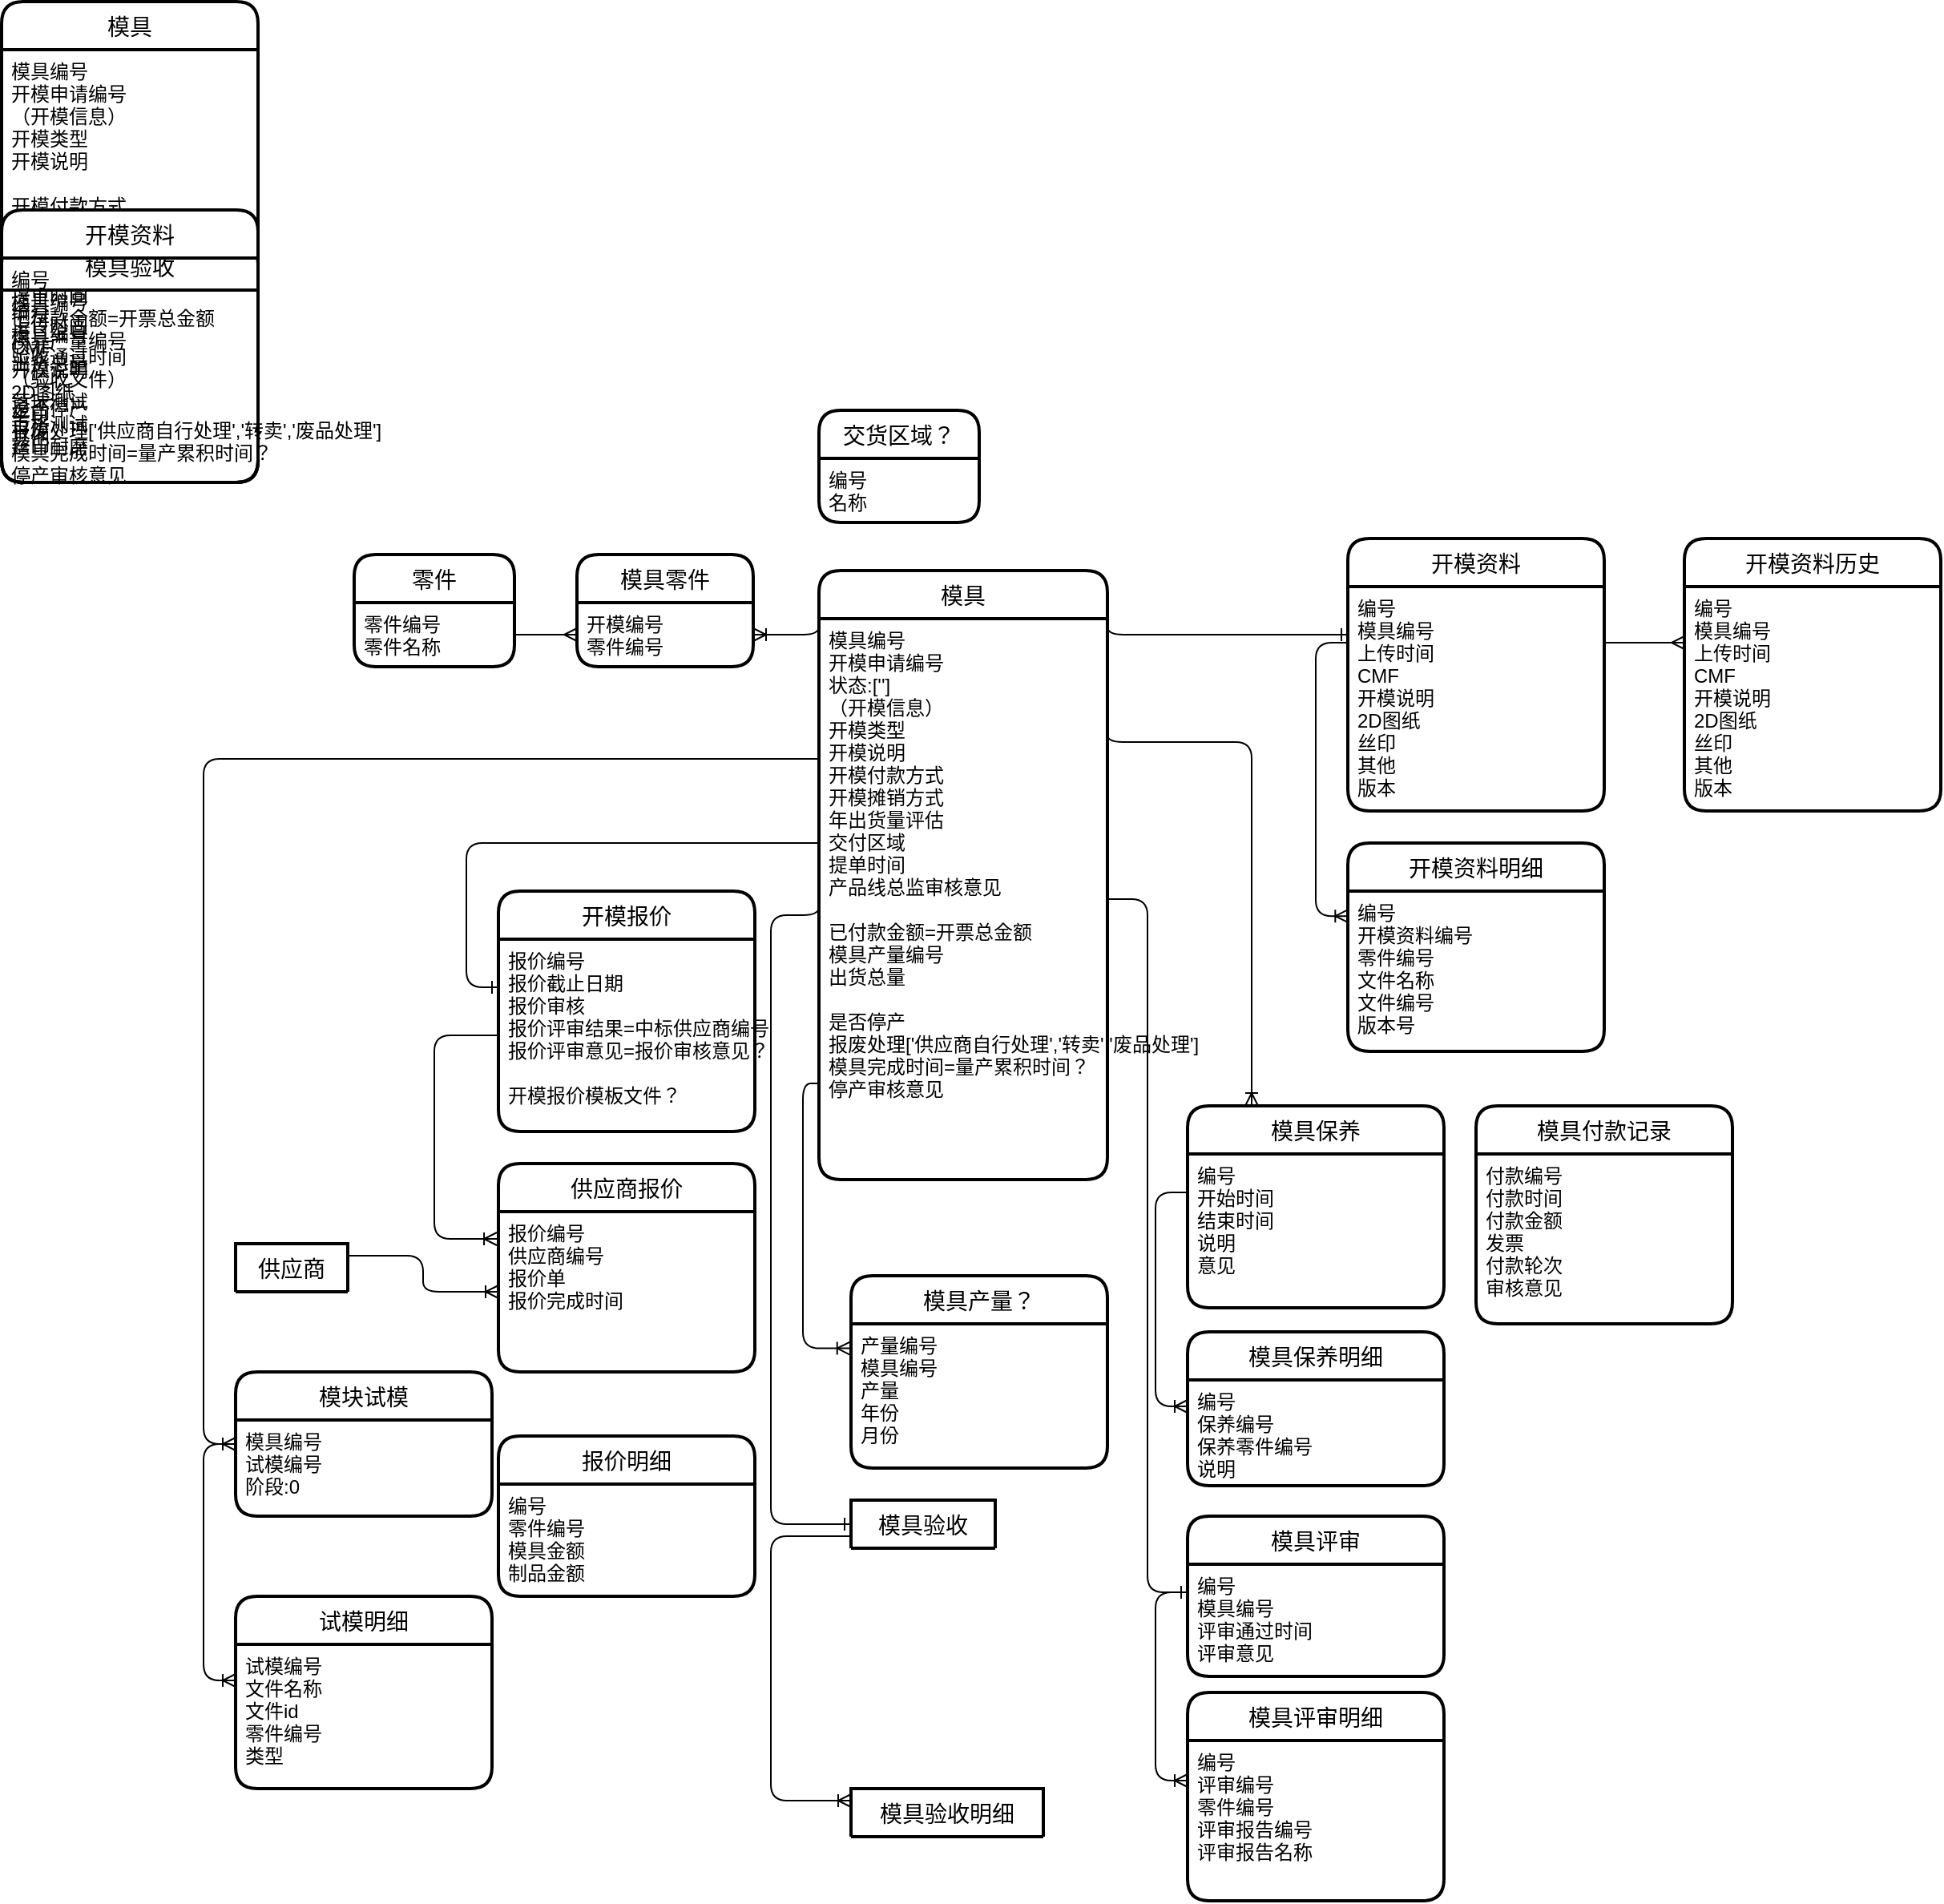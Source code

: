 <mxfile version="12.9.5" type="github">
  <diagram id="NsPrAINzQS3ARWFUSx2h" name="类图">
    <mxGraphModel dx="1655" dy="1671" grid="1" gridSize="10" guides="1" tooltips="1" connect="1" arrows="1" fold="1" page="1" pageScale="1" pageWidth="827" pageHeight="1169" math="0" shadow="0">
      <root>
        <mxCell id="0" />
        <mxCell id="1" parent="0" />
        <mxCell id="4ZtbwT0k7VQaQEq-_F7P-45" value="" style="edgeStyle=orthogonalEdgeStyle;fontSize=12;html=1;endArrow=none;startArrow=ERoneToMany;startFill=0;endFill=0;entryX=0;entryY=0.5;entryDx=0;entryDy=0;exitX=-0.006;exitY=0.17;exitDx=0;exitDy=0;exitPerimeter=0;" parent="1" source="4ZtbwT0k7VQaQEq-_F7P-41" target="4ZtbwT0k7VQaQEq-_F7P-38" edge="1">
          <mxGeometry width="100" height="100" relative="1" as="geometry">
            <mxPoint x="300" y="443" as="sourcePoint" />
            <mxPoint x="250" y="240" as="targetPoint" />
            <Array as="points">
              <mxPoint x="270" y="437" />
              <mxPoint x="270" y="310" />
            </Array>
          </mxGeometry>
        </mxCell>
        <mxCell id="4ZtbwT0k7VQaQEq-_F7P-37" value="开模报价" style="swimlane;childLayout=stackLayout;horizontal=1;startSize=30;horizontalStack=0;rounded=1;fontSize=14;fontStyle=0;strokeWidth=2;resizeParent=0;resizeLast=1;shadow=0;dashed=0;align=center;" parent="1" vertex="1">
          <mxGeometry x="310" y="220" width="160" height="150" as="geometry">
            <mxRectangle x="310" y="220" width="90" height="30" as="alternateBounds" />
          </mxGeometry>
        </mxCell>
        <mxCell id="4ZtbwT0k7VQaQEq-_F7P-38" value="报价编号&#xa;报价截止日期&#xa;报价审核&#xa;报价评审结果=中标供应商编号&#xa;报价评审意见=报价审核意见？&#xa;&#xa;开模报价模板文件？" style="align=left;strokeColor=none;fillColor=none;spacingLeft=4;fontSize=12;verticalAlign=top;resizable=0;rotatable=0;part=1;" parent="4ZtbwT0k7VQaQEq-_F7P-37" vertex="1">
          <mxGeometry y="30" width="160" height="120" as="geometry" />
        </mxCell>
        <mxCell id="phaZ8rM3X3tsjUS_MmY6-9" style="edgeStyle=orthogonalEdgeStyle;rounded=1;orthogonalLoop=1;jettySize=auto;html=1;startArrow=none;startFill=0;endArrow=ERoneToMany;endFill=0;elbow=vertical;strokeColor=#000000;entryX=-0.004;entryY=0.17;entryDx=0;entryDy=0;entryPerimeter=0;" edge="1" parent="1" source="4ZtbwT0k7VQaQEq-_F7P-36" target="4ZtbwT0k7VQaQEq-_F7P-68">
          <mxGeometry relative="1" as="geometry">
            <mxPoint x="529" y="270" as="sourcePoint" />
            <mxPoint x="520" y="430" as="targetPoint" />
            <Array as="points">
              <mxPoint x="500" y="340" />
              <mxPoint x="500" y="505" />
            </Array>
          </mxGeometry>
        </mxCell>
        <mxCell id="phaZ8rM3X3tsjUS_MmY6-15" style="edgeStyle=orthogonalEdgeStyle;rounded=1;orthogonalLoop=1;jettySize=auto;html=1;exitX=1;exitY=0.25;exitDx=0;exitDy=0;entryX=0;entryY=0.5;entryDx=0;entryDy=0;startArrow=none;startFill=0;endArrow=ERoneToMany;endFill=0;strokeColor=#000000;" edge="1" parent="1" source="phaZ8rM3X3tsjUS_MmY6-7" target="4ZtbwT0k7VQaQEq-_F7P-41">
          <mxGeometry relative="1" as="geometry" />
        </mxCell>
        <mxCell id="phaZ8rM3X3tsjUS_MmY6-18" style="edgeStyle=orthogonalEdgeStyle;rounded=1;orthogonalLoop=1;jettySize=auto;html=1;exitX=0.998;exitY=0.19;exitDx=0;exitDy=0;startArrow=none;startFill=0;endArrow=ERoneToMany;endFill=0;strokeColor=#000000;exitPerimeter=0;entryX=0.25;entryY=0;entryDx=0;entryDy=0;" edge="1" parent="1" source="4ZtbwT0k7VQaQEq-_F7P-36" target="phaZ8rM3X3tsjUS_MmY6-16">
          <mxGeometry relative="1" as="geometry">
            <mxPoint x="870" y="330" as="targetPoint" />
            <Array as="points">
              <mxPoint x="780" y="127" />
            </Array>
          </mxGeometry>
        </mxCell>
        <mxCell id="phaZ8rM3X3tsjUS_MmY6-39" style="edgeStyle=orthogonalEdgeStyle;rounded=1;orthogonalLoop=1;jettySize=auto;html=1;exitX=0;exitY=0.25;exitDx=0;exitDy=0;entryX=0;entryY=0.25;entryDx=0;entryDy=0;startArrow=none;startFill=0;endArrow=ERoneToMany;endFill=0;strokeColor=#000000;" edge="1" parent="1" source="phaZ8rM3X3tsjUS_MmY6-22" target="phaZ8rM3X3tsjUS_MmY6-26">
          <mxGeometry relative="1" as="geometry" />
        </mxCell>
        <mxCell id="phaZ8rM3X3tsjUS_MmY6-65" value="模具" style="swimlane;childLayout=stackLayout;horizontal=1;startSize=30;horizontalStack=0;rounded=1;fontSize=14;fontStyle=0;strokeWidth=2;resizeParent=0;resizeLast=1;shadow=0;dashed=0;align=center;" vertex="1" parent="1">
          <mxGeometry y="-335" width="160" height="300" as="geometry">
            <mxRectangle x="530" y="220" width="60" height="30" as="alternateBounds" />
          </mxGeometry>
        </mxCell>
        <mxCell id="phaZ8rM3X3tsjUS_MmY6-66" value="模具编号&#xa;开模申请编号&#xa;（开模信息）&#xa;开模类型&#xa;开模说明&#xa;&#xa;开模付款方式&#xa;开模摊销方式&#xa;年出货量评估&#xa;交付区域&#xa;提单时间&#xa;已付款金额=开票总金额&#xa;模具产量编号&#xa;出货总量&#xa;&#xa;是否停产&#xa;报废处理[&#39;供应商自行处理&#39;,&#39;转卖&#39;,&#39;废品处理&#39;]&#xa;模具完成时间=量产累积时间？&#xa;停产审核意见" style="align=left;strokeColor=none;fillColor=none;spacingLeft=4;fontSize=12;verticalAlign=top;resizable=0;rotatable=0;part=1;" vertex="1" parent="phaZ8rM3X3tsjUS_MmY6-65">
          <mxGeometry y="30" width="160" height="270" as="geometry" />
        </mxCell>
        <mxCell id="phaZ8rM3X3tsjUS_MmY6-48" value="模具验收" style="swimlane;childLayout=stackLayout;horizontal=1;startSize=30;horizontalStack=0;rounded=1;fontSize=14;fontStyle=0;strokeWidth=2;resizeParent=0;resizeLast=1;shadow=0;dashed=0;align=center;" vertex="1" collapsed="1" parent="1">
          <mxGeometry x="530" y="600" width="90" height="30" as="geometry">
            <mxRectangle x="530" y="600" width="160" height="150" as="alternateBounds" />
          </mxGeometry>
        </mxCell>
        <mxCell id="phaZ8rM3X3tsjUS_MmY6-49" value="编号&#xa;模具编号&#xa;验收通过时间&#xa;（验收文件）&#xa;落球测试&#xa;百格测试&#xa;丝印耐磨&#xa;" style="align=left;strokeColor=none;fillColor=none;spacingLeft=4;fontSize=12;verticalAlign=top;resizable=0;rotatable=0;part=1;" vertex="1" parent="phaZ8rM3X3tsjUS_MmY6-48">
          <mxGeometry y="30" width="90" as="geometry" />
        </mxCell>
        <mxCell id="phaZ8rM3X3tsjUS_MmY6-50" style="edgeStyle=orthogonalEdgeStyle;rounded=1;orthogonalLoop=1;jettySize=auto;html=1;exitX=0;exitY=0.5;exitDx=0;exitDy=0;entryX=0;entryY=0.5;entryDx=0;entryDy=0;startArrow=none;startFill=0;endArrow=ERone;endFill=0;strokeColor=#000000;fontColor=#BBBBBB;" edge="1" parent="1" source="4ZtbwT0k7VQaQEq-_F7P-36" target="phaZ8rM3X3tsjUS_MmY6-49">
          <mxGeometry relative="1" as="geometry">
            <Array as="points">
              <mxPoint x="480" y="235" />
              <mxPoint x="480" y="615" />
            </Array>
          </mxGeometry>
        </mxCell>
        <mxCell id="phaZ8rM3X3tsjUS_MmY6-52" value="模具验收明细" style="swimlane;childLayout=stackLayout;horizontal=1;startSize=30;horizontalStack=0;rounded=1;fontSize=14;fontStyle=0;strokeWidth=2;resizeParent=0;resizeLast=1;shadow=0;dashed=0;align=center;" vertex="1" collapsed="1" parent="1">
          <mxGeometry x="530" y="780" width="120" height="30" as="geometry">
            <mxRectangle x="530" y="780" width="160" height="150" as="alternateBounds" />
          </mxGeometry>
        </mxCell>
        <mxCell id="phaZ8rM3X3tsjUS_MmY6-53" value="模具验收编号&#xa;零件编号&#xa;全尺寸报告&#xa;2D图纸&#xa;模具验收报告&#xa;开模源文件&#xa;模具验收报告" style="align=left;strokeColor=none;fillColor=none;spacingLeft=4;fontSize=12;verticalAlign=top;resizable=0;rotatable=0;part=1;" vertex="1" parent="phaZ8rM3X3tsjUS_MmY6-52">
          <mxGeometry y="30" width="120" as="geometry" />
        </mxCell>
        <mxCell id="phaZ8rM3X3tsjUS_MmY6-54" style="edgeStyle=orthogonalEdgeStyle;rounded=1;orthogonalLoop=1;jettySize=auto;html=1;exitX=0;exitY=0.75;exitDx=0;exitDy=0;entryX=0;entryY=0.25;entryDx=0;entryDy=0;startArrow=none;startFill=0;endArrow=ERoneToMany;endFill=0;strokeColor=#000000;fontColor=#BBBBBB;" edge="1" parent="1" source="phaZ8rM3X3tsjUS_MmY6-49" target="phaZ8rM3X3tsjUS_MmY6-53">
          <mxGeometry relative="1" as="geometry">
            <Array as="points">
              <mxPoint x="480" y="623" />
              <mxPoint x="480" y="787" />
            </Array>
          </mxGeometry>
        </mxCell>
        <mxCell id="phaZ8rM3X3tsjUS_MmY6-63" style="edgeStyle=orthogonalEdgeStyle;rounded=1;orthogonalLoop=1;jettySize=auto;html=1;exitX=0;exitY=0.25;exitDx=0;exitDy=0;entryX=0;entryY=0.25;entryDx=0;entryDy=0;startArrow=none;startFill=0;endArrow=ERoneToMany;endFill=0;strokeColor=#000000;fontColor=#BBBBBB;" edge="1" parent="1" source="phaZ8rM3X3tsjUS_MmY6-60" target="phaZ8rM3X3tsjUS_MmY6-62">
          <mxGeometry relative="1" as="geometry" />
        </mxCell>
        <mxCell id="phaZ8rM3X3tsjUS_MmY6-64" style="edgeStyle=orthogonalEdgeStyle;rounded=1;orthogonalLoop=1;jettySize=auto;html=1;exitX=1;exitY=0.5;exitDx=0;exitDy=0;entryX=0;entryY=0.25;entryDx=0;entryDy=0;startArrow=none;startFill=0;endArrow=ERone;endFill=0;strokeColor=#000000;fontColor=#BBBBBB;" edge="1" parent="1" source="4ZtbwT0k7VQaQEq-_F7P-36" target="phaZ8rM3X3tsjUS_MmY6-60">
          <mxGeometry relative="1" as="geometry" />
        </mxCell>
        <mxCell id="phaZ8rM3X3tsjUS_MmY6-61" value="模具评审明细" style="swimlane;childLayout=stackLayout;horizontal=1;startSize=30;horizontalStack=0;rounded=1;fontSize=14;fontStyle=0;strokeWidth=2;resizeParent=0;resizeLast=1;shadow=0;dashed=0;align=center;" vertex="1" parent="1">
          <mxGeometry x="740" y="720" width="160" height="130" as="geometry">
            <mxRectangle x="710" y="600" width="90" height="30" as="alternateBounds" />
          </mxGeometry>
        </mxCell>
        <mxCell id="phaZ8rM3X3tsjUS_MmY6-62" value="编号&#xa;评审编号&#xa;零件编号&#xa;评审报告编号&#xa;评审报告名称&#xa;" style="align=left;strokeColor=none;fillColor=none;spacingLeft=4;fontSize=12;verticalAlign=top;resizable=0;rotatable=0;part=1;" vertex="1" parent="phaZ8rM3X3tsjUS_MmY6-61">
          <mxGeometry y="30" width="160" height="100" as="geometry" />
        </mxCell>
        <mxCell id="phaZ8rM3X3tsjUS_MmY6-71" value="模具验收" style="swimlane;childLayout=stackLayout;horizontal=1;startSize=30;horizontalStack=0;rounded=1;fontSize=14;fontStyle=0;strokeWidth=2;resizeParent=0;resizeLast=1;shadow=0;dashed=0;align=center;" vertex="1" parent="1">
          <mxGeometry y="-185" width="160" height="150" as="geometry">
            <mxRectangle x="115" y="555" width="90" height="30" as="alternateBounds" />
          </mxGeometry>
        </mxCell>
        <mxCell id="phaZ8rM3X3tsjUS_MmY6-72" value="编号&#xa;模具编号&#xa;验收通过时间&#xa;（验收文件）&#xa;落球测试&#xa;百格测试&#xa;丝印耐磨&#xa;" style="align=left;strokeColor=none;fillColor=none;spacingLeft=4;fontSize=12;verticalAlign=top;resizable=0;rotatable=0;part=1;" vertex="1" parent="phaZ8rM3X3tsjUS_MmY6-71">
          <mxGeometry y="30" width="160" height="120" as="geometry" />
        </mxCell>
        <mxCell id="phaZ8rM3X3tsjUS_MmY6-80" value="开模资料" style="swimlane;childLayout=stackLayout;horizontal=1;startSize=30;horizontalStack=0;rounded=1;fontSize=14;fontStyle=0;strokeWidth=2;resizeParent=0;resizeLast=1;shadow=0;dashed=0;align=center;" vertex="1" parent="1">
          <mxGeometry y="-205" width="160" height="170" as="geometry">
            <mxRectangle x="115" y="555" width="90" height="30" as="alternateBounds" />
          </mxGeometry>
        </mxCell>
        <mxCell id="phaZ8rM3X3tsjUS_MmY6-81" value="编号&#xa;模具编号&#xa;上传时间&#xa;CMF&#xa;开模说明&#xa;2D图纸&#xa;丝印&#xa;其他" style="align=left;strokeColor=none;fillColor=none;spacingLeft=4;fontSize=12;verticalAlign=top;resizable=0;rotatable=0;part=1;" vertex="1" parent="phaZ8rM3X3tsjUS_MmY6-80">
          <mxGeometry y="30" width="160" height="140" as="geometry" />
        </mxCell>
        <mxCell id="phaZ8rM3X3tsjUS_MmY6-79" style="edgeStyle=orthogonalEdgeStyle;rounded=1;orthogonalLoop=1;jettySize=auto;html=1;exitX=1;exitY=0;exitDx=0;exitDy=0;startArrow=none;startFill=0;endArrow=ERone;endFill=0;strokeColor=#000000;fontColor=#BBBBBB;" edge="1" parent="1" source="4ZtbwT0k7VQaQEq-_F7P-36" target="phaZ8rM3X3tsjUS_MmY6-74">
          <mxGeometry relative="1" as="geometry">
            <Array as="points">
              <mxPoint x="755" y="60" />
              <mxPoint x="755" y="60" />
            </Array>
          </mxGeometry>
        </mxCell>
        <mxCell id="phaZ8rM3X3tsjUS_MmY6-74" value="开模资料" style="swimlane;childLayout=stackLayout;horizontal=1;startSize=30;horizontalStack=0;rounded=1;fontSize=14;fontStyle=0;strokeWidth=2;resizeParent=0;resizeLast=1;shadow=0;dashed=0;align=center;" vertex="1" parent="1">
          <mxGeometry x="840" width="160" height="170" as="geometry">
            <mxRectangle x="115" y="555" width="90" height="30" as="alternateBounds" />
          </mxGeometry>
        </mxCell>
        <mxCell id="phaZ8rM3X3tsjUS_MmY6-75" value="编号&#xa;模具编号&#xa;上传时间&#xa;CMF&#xa;开模说明&#xa;2D图纸&#xa;丝印&#xa;其他&#xa;版本" style="align=left;strokeColor=none;fillColor=none;spacingLeft=4;fontSize=12;verticalAlign=top;resizable=0;rotatable=0;part=1;" vertex="1" parent="phaZ8rM3X3tsjUS_MmY6-74">
          <mxGeometry y="30" width="160" height="140" as="geometry" />
        </mxCell>
        <mxCell id="phaZ8rM3X3tsjUS_MmY6-82" style="edgeStyle=orthogonalEdgeStyle;rounded=1;orthogonalLoop=1;jettySize=auto;html=1;exitX=0;exitY=0.25;exitDx=0;exitDy=0;entryX=0.001;entryY=0.156;entryDx=0;entryDy=0;entryPerimeter=0;startArrow=none;startFill=0;endArrow=ERoneToMany;endFill=0;strokeColor=#000000;fontColor=#BBBBBB;" edge="1" parent="1" source="phaZ8rM3X3tsjUS_MmY6-75" target="phaZ8rM3X3tsjUS_MmY6-70">
          <mxGeometry relative="1" as="geometry" />
        </mxCell>
        <mxCell id="phaZ8rM3X3tsjUS_MmY6-83" style="edgeStyle=orthogonalEdgeStyle;rounded=1;orthogonalLoop=1;jettySize=auto;html=1;exitX=0;exitY=0.4;exitDx=0;exitDy=0;entryX=0;entryY=0.25;entryDx=0;entryDy=0;startArrow=none;startFill=0;endArrow=ERone;endFill=0;strokeColor=#000000;fontColor=#BBBBBB;exitPerimeter=0;" edge="1" parent="1" source="4ZtbwT0k7VQaQEq-_F7P-36" target="4ZtbwT0k7VQaQEq-_F7P-38">
          <mxGeometry relative="1" as="geometry" />
        </mxCell>
        <mxCell id="phaZ8rM3X3tsjUS_MmY6-16" value="模具保养" style="swimlane;childLayout=stackLayout;horizontal=1;startSize=30;horizontalStack=0;rounded=1;fontSize=14;fontStyle=0;strokeWidth=2;resizeParent=0;resizeLast=1;shadow=0;dashed=0;align=center;" vertex="1" parent="1">
          <mxGeometry x="740" y="354" width="160" height="126" as="geometry">
            <mxRectangle x="740" y="360" width="90" height="30" as="alternateBounds" />
          </mxGeometry>
        </mxCell>
        <mxCell id="phaZ8rM3X3tsjUS_MmY6-17" value="编号&#xa;开始时间&#xa;结束时间&#xa;说明&#xa;意见" style="align=left;strokeColor=none;fillColor=none;spacingLeft=4;fontSize=12;verticalAlign=top;resizable=0;rotatable=0;part=1;" vertex="1" parent="phaZ8rM3X3tsjUS_MmY6-16">
          <mxGeometry y="30" width="160" height="96" as="geometry" />
        </mxCell>
        <mxCell id="phaZ8rM3X3tsjUS_MmY6-59" value="模具评审" style="swimlane;childLayout=stackLayout;horizontal=1;startSize=30;horizontalStack=0;rounded=1;fontSize=14;fontStyle=0;strokeWidth=2;resizeParent=0;resizeLast=1;shadow=0;dashed=0;align=center;" vertex="1" parent="1">
          <mxGeometry x="740" y="610" width="160" height="100" as="geometry">
            <mxRectangle x="710" y="600" width="90" height="30" as="alternateBounds" />
          </mxGeometry>
        </mxCell>
        <mxCell id="phaZ8rM3X3tsjUS_MmY6-60" value="编号&#xa;模具编号&#xa;评审通过时间&#xa;评审意见&#xa;" style="align=left;strokeColor=none;fillColor=none;spacingLeft=4;fontSize=12;verticalAlign=top;resizable=0;rotatable=0;part=1;" vertex="1" parent="phaZ8rM3X3tsjUS_MmY6-59">
          <mxGeometry y="30" width="160" height="70" as="geometry" />
        </mxCell>
        <mxCell id="phaZ8rM3X3tsjUS_MmY6-69" value="开模资料明细" style="swimlane;childLayout=stackLayout;horizontal=1;startSize=30;horizontalStack=0;rounded=1;fontSize=14;fontStyle=0;strokeWidth=2;resizeParent=0;resizeLast=1;shadow=0;dashed=0;align=center;" vertex="1" parent="1">
          <mxGeometry x="840" y="190" width="160" height="130" as="geometry">
            <mxRectangle x="115" y="555" width="90" height="30" as="alternateBounds" />
          </mxGeometry>
        </mxCell>
        <mxCell id="phaZ8rM3X3tsjUS_MmY6-70" value="编号&#xa;开模资料编号&#xa;零件编号&#xa;文件名称&#xa;文件编号&#xa;版本号&#xa;&#xa;&#xa;" style="align=left;strokeColor=none;fillColor=none;spacingLeft=4;fontSize=12;verticalAlign=top;resizable=0;rotatable=0;part=1;" vertex="1" parent="phaZ8rM3X3tsjUS_MmY6-69">
          <mxGeometry y="30" width="160" height="100" as="geometry" />
        </mxCell>
        <mxCell id="phaZ8rM3X3tsjUS_MmY6-84" style="edgeStyle=orthogonalEdgeStyle;rounded=1;orthogonalLoop=1;jettySize=auto;html=1;exitX=1;exitY=0.5;exitDx=0;exitDy=0;entryX=0;entryY=0.5;entryDx=0;entryDy=0;startArrow=none;startFill=0;endArrow=ERmany;endFill=0;strokeColor=#000000;fontColor=#BBBBBB;" edge="1" parent="1" source="phaZ8rM3X3tsjUS_MmY6-3" target="phaZ8rM3X3tsjUS_MmY6-14">
          <mxGeometry relative="1" as="geometry" />
        </mxCell>
        <mxCell id="phaZ8rM3X3tsjUS_MmY6-13" value="模具零件" style="swimlane;childLayout=stackLayout;horizontal=1;startSize=30;horizontalStack=0;rounded=1;fontSize=14;fontStyle=0;strokeWidth=2;resizeParent=0;resizeLast=1;shadow=0;dashed=0;align=center;" vertex="1" parent="1">
          <mxGeometry x="359" y="10" width="110" height="70" as="geometry">
            <mxRectangle x="320" y="10" width="120" height="30" as="alternateBounds" />
          </mxGeometry>
        </mxCell>
        <mxCell id="phaZ8rM3X3tsjUS_MmY6-14" value="开模编号&#xa;零件编号&#xa;" style="align=left;strokeColor=none;fillColor=none;spacingLeft=4;fontSize=12;verticalAlign=top;resizable=0;rotatable=0;part=1;" vertex="1" parent="phaZ8rM3X3tsjUS_MmY6-13">
          <mxGeometry y="30" width="110" height="40" as="geometry" />
        </mxCell>
        <mxCell id="phaZ8rM3X3tsjUS_MmY6-86" style="edgeStyle=orthogonalEdgeStyle;rounded=1;orthogonalLoop=1;jettySize=auto;html=1;exitX=0;exitY=0;exitDx=0;exitDy=0;startArrow=none;startFill=0;endArrow=ERoneToMany;endFill=0;strokeColor=#000000;fontColor=#BBBBBB;" edge="1" parent="1" source="4ZtbwT0k7VQaQEq-_F7P-36" target="phaZ8rM3X3tsjUS_MmY6-14">
          <mxGeometry relative="1" as="geometry">
            <Array as="points">
              <mxPoint x="489" y="60" />
              <mxPoint x="489" y="60" />
            </Array>
          </mxGeometry>
        </mxCell>
        <mxCell id="phaZ8rM3X3tsjUS_MmY6-2" value="零件" style="swimlane;childLayout=stackLayout;horizontal=1;startSize=30;horizontalStack=0;rounded=1;fontSize=14;fontStyle=0;strokeWidth=2;resizeParent=0;resizeLast=1;shadow=0;dashed=0;align=center;" vertex="1" parent="1">
          <mxGeometry x="220" y="10" width="100" height="70" as="geometry">
            <mxRectangle x="240" y="40" width="60" height="30" as="alternateBounds" />
          </mxGeometry>
        </mxCell>
        <mxCell id="phaZ8rM3X3tsjUS_MmY6-3" value="零件编号&#xa;零件名称" style="align=left;strokeColor=none;fillColor=none;spacingLeft=4;fontSize=12;verticalAlign=top;resizable=0;rotatable=0;part=1;" vertex="1" parent="phaZ8rM3X3tsjUS_MmY6-2">
          <mxGeometry y="30" width="100" height="40" as="geometry" />
        </mxCell>
        <mxCell id="4ZtbwT0k7VQaQEq-_F7P-35" value="模具" style="swimlane;childLayout=stackLayout;horizontal=1;startSize=30;horizontalStack=0;rounded=1;fontSize=14;fontStyle=0;strokeWidth=2;resizeParent=0;resizeLast=1;shadow=0;dashed=0;align=center;" parent="1" vertex="1">
          <mxGeometry x="510" y="20" width="180" height="380" as="geometry">
            <mxRectangle x="530" y="220" width="60" height="30" as="alternateBounds" />
          </mxGeometry>
        </mxCell>
        <mxCell id="4ZtbwT0k7VQaQEq-_F7P-36" value="模具编号&#xa;开模申请编号&#xa;状态:[&#39;&#39;]&#xa;（开模信息）&#xa;开模类型&#xa;开模说明&#xa;开模付款方式&#xa;开模摊销方式&#xa;年出货量评估&#xa;交付区域&#xa;提单时间&#xa;产品线总监审核意见&#xa;&#xa;已付款金额=开票总金额&#xa;模具产量编号&#xa;出货总量&#xa;&#xa;是否停产&#xa;报废处理[&#39;供应商自行处理&#39;,&#39;转卖&#39;,&#39;废品处理&#39;]&#xa;模具完成时间=量产累积时间？&#xa;停产审核意见" style="align=left;strokeColor=none;fillColor=none;spacingLeft=4;fontSize=12;verticalAlign=top;resizable=0;rotatable=0;part=1;" parent="4ZtbwT0k7VQaQEq-_F7P-35" vertex="1">
          <mxGeometry y="30" width="180" height="350" as="geometry" />
        </mxCell>
        <mxCell id="phaZ8rM3X3tsjUS_MmY6-88" value="交货区域？" style="swimlane;childLayout=stackLayout;horizontal=1;startSize=30;horizontalStack=0;rounded=1;fontSize=14;fontStyle=0;strokeWidth=2;resizeParent=0;resizeLast=1;shadow=0;dashed=0;align=center;" vertex="1" parent="1">
          <mxGeometry x="510" y="-80" width="100" height="70" as="geometry">
            <mxRectangle x="240" y="40" width="60" height="30" as="alternateBounds" />
          </mxGeometry>
        </mxCell>
        <mxCell id="phaZ8rM3X3tsjUS_MmY6-89" value="编号&#xa;名称" style="align=left;strokeColor=none;fillColor=none;spacingLeft=4;fontSize=12;verticalAlign=top;resizable=0;rotatable=0;part=1;" vertex="1" parent="phaZ8rM3X3tsjUS_MmY6-88">
          <mxGeometry y="30" width="100" height="40" as="geometry" />
        </mxCell>
        <mxCell id="4ZtbwT0k7VQaQEq-_F7P-67" value="模具产量？" style="swimlane;childLayout=stackLayout;horizontal=1;startSize=30;horizontalStack=0;rounded=1;fontSize=14;fontStyle=0;strokeWidth=2;resizeParent=0;resizeLast=1;shadow=0;dashed=0;align=center;" parent="1" vertex="1">
          <mxGeometry x="530" y="460" width="160" height="120" as="geometry">
            <mxRectangle x="530" y="510" width="90" height="30" as="alternateBounds" />
          </mxGeometry>
        </mxCell>
        <mxCell id="4ZtbwT0k7VQaQEq-_F7P-68" value="产量编号&#xa;模具编号&#xa;产量&#xa;年份&#xa;月份" style="align=left;strokeColor=none;fillColor=none;spacingLeft=4;fontSize=12;verticalAlign=top;resizable=0;rotatable=0;part=1;" parent="4ZtbwT0k7VQaQEq-_F7P-67" vertex="1">
          <mxGeometry y="30" width="160" height="90" as="geometry" />
        </mxCell>
        <mxCell id="phaZ8rM3X3tsjUS_MmY6-21" value="模块试模" style="swimlane;childLayout=stackLayout;horizontal=1;startSize=30;horizontalStack=0;rounded=1;fontSize=14;fontStyle=0;strokeWidth=2;resizeParent=0;resizeLast=1;shadow=0;dashed=0;align=center;" vertex="1" parent="1">
          <mxGeometry x="146" y="520" width="160" height="90" as="geometry" />
        </mxCell>
        <mxCell id="phaZ8rM3X3tsjUS_MmY6-22" value="模具编号&#xa;试模编号&#xa;阶段:0" style="align=left;strokeColor=none;fillColor=none;spacingLeft=4;fontSize=12;verticalAlign=top;resizable=0;rotatable=0;part=1;" vertex="1" parent="phaZ8rM3X3tsjUS_MmY6-21">
          <mxGeometry y="30" width="160" height="60" as="geometry" />
        </mxCell>
        <mxCell id="phaZ8rM3X3tsjUS_MmY6-25" value="试模明细" style="swimlane;childLayout=stackLayout;horizontal=1;startSize=30;horizontalStack=0;rounded=1;fontSize=14;fontStyle=0;strokeWidth=2;resizeParent=0;resizeLast=1;shadow=0;dashed=0;align=center;" vertex="1" parent="1">
          <mxGeometry x="146" y="660" width="160" height="120" as="geometry" />
        </mxCell>
        <mxCell id="phaZ8rM3X3tsjUS_MmY6-26" value="试模编号&#xa;文件名称&#xa;文件id&#xa;零件编号&#xa;类型" style="align=left;strokeColor=none;fillColor=none;spacingLeft=4;fontSize=12;verticalAlign=top;resizable=0;rotatable=0;part=1;" vertex="1" parent="phaZ8rM3X3tsjUS_MmY6-25">
          <mxGeometry y="30" width="160" height="90" as="geometry" />
        </mxCell>
        <mxCell id="phaZ8rM3X3tsjUS_MmY6-92" style="edgeStyle=orthogonalEdgeStyle;rounded=1;orthogonalLoop=1;jettySize=auto;html=1;exitX=0;exitY=0.25;exitDx=0;exitDy=0;entryX=0;entryY=0.5;entryDx=0;entryDy=0;startArrow=none;startFill=0;endArrow=ERoneToMany;endFill=0;strokeColor=#000000;fontColor=#BBBBBB;" edge="1" parent="1" source="4ZtbwT0k7VQaQEq-_F7P-36" target="phaZ8rM3X3tsjUS_MmY6-21">
          <mxGeometry relative="1" as="geometry" />
        </mxCell>
        <mxCell id="4ZtbwT0k7VQaQEq-_F7P-40" value="供应商报价" style="swimlane;childLayout=stackLayout;horizontal=1;startSize=30;horizontalStack=0;rounded=1;fontSize=14;fontStyle=0;strokeWidth=2;resizeParent=0;resizeLast=1;shadow=0;dashed=0;align=center;" parent="1" vertex="1">
          <mxGeometry x="310" y="390" width="160" height="130" as="geometry">
            <mxRectangle x="320" y="400" width="120" height="30" as="alternateBounds" />
          </mxGeometry>
        </mxCell>
        <mxCell id="4ZtbwT0k7VQaQEq-_F7P-41" value="报价编号&#xa;供应商编号&#xa;报价单&#xa;报价完成时间" style="align=left;strokeColor=none;fillColor=none;spacingLeft=4;fontSize=12;verticalAlign=top;resizable=0;rotatable=0;part=1;" parent="4ZtbwT0k7VQaQEq-_F7P-40" vertex="1">
          <mxGeometry y="30" width="160" height="100" as="geometry" />
        </mxCell>
        <mxCell id="phaZ8rM3X3tsjUS_MmY6-94" value="报价明细" style="swimlane;childLayout=stackLayout;horizontal=1;startSize=30;horizontalStack=0;rounded=1;fontSize=14;fontStyle=0;strokeWidth=2;resizeParent=0;resizeLast=1;shadow=0;dashed=0;align=center;" vertex="1" parent="1">
          <mxGeometry x="310" y="560" width="160" height="100" as="geometry" />
        </mxCell>
        <mxCell id="phaZ8rM3X3tsjUS_MmY6-95" value="编号&#xa;零件编号 &#xa;模具金额 &#xa;制品金额" style="align=left;strokeColor=none;fillColor=none;spacingLeft=4;fontSize=12;verticalAlign=top;resizable=0;rotatable=0;part=1;" vertex="1" parent="phaZ8rM3X3tsjUS_MmY6-94">
          <mxGeometry y="30" width="160" height="70" as="geometry" />
        </mxCell>
        <mxCell id="phaZ8rM3X3tsjUS_MmY6-6" value="供应商" style="swimlane;childLayout=stackLayout;horizontal=1;startSize=30;horizontalStack=0;rounded=1;fontSize=14;fontStyle=0;strokeWidth=2;resizeParent=0;resizeLast=1;shadow=0;dashed=0;align=center;" vertex="1" collapsed="1" parent="1">
          <mxGeometry x="146" y="440" width="70" height="30" as="geometry">
            <mxRectangle x="80" y="565" width="160" height="120" as="alternateBounds" />
          </mxGeometry>
        </mxCell>
        <mxCell id="phaZ8rM3X3tsjUS_MmY6-7" value="供应商编号&#xa;邮箱" style="align=left;strokeColor=none;fillColor=none;spacingLeft=4;fontSize=12;verticalAlign=top;resizable=0;rotatable=0;part=1;" vertex="1" parent="phaZ8rM3X3tsjUS_MmY6-6">
          <mxGeometry y="30" width="70" as="geometry" />
        </mxCell>
        <mxCell id="phaZ8rM3X3tsjUS_MmY6-77" value="开模资料历史" style="swimlane;childLayout=stackLayout;horizontal=1;startSize=30;horizontalStack=0;rounded=1;fontSize=14;fontStyle=0;strokeWidth=2;resizeParent=0;resizeLast=1;shadow=0;dashed=0;align=center;" vertex="1" parent="1">
          <mxGeometry x="1050" width="160" height="170" as="geometry">
            <mxRectangle x="115" y="555" width="90" height="30" as="alternateBounds" />
          </mxGeometry>
        </mxCell>
        <mxCell id="phaZ8rM3X3tsjUS_MmY6-78" value="编号&#xa;模具编号&#xa;上传时间&#xa;CMF&#xa;开模说明&#xa;2D图纸&#xa;丝印&#xa;其他&#xa;版本" style="align=left;strokeColor=none;fillColor=none;spacingLeft=4;fontSize=12;verticalAlign=top;resizable=0;rotatable=0;part=1;" vertex="1" parent="phaZ8rM3X3tsjUS_MmY6-77">
          <mxGeometry y="30" width="160" height="140" as="geometry" />
        </mxCell>
        <mxCell id="phaZ8rM3X3tsjUS_MmY6-96" style="edgeStyle=orthogonalEdgeStyle;rounded=1;orthogonalLoop=1;jettySize=auto;html=1;exitX=1;exitY=0.25;exitDx=0;exitDy=0;entryX=0;entryY=0.25;entryDx=0;entryDy=0;startArrow=none;startFill=0;endArrow=ERmany;endFill=0;strokeColor=#000000;fontColor=#BBBBBB;" edge="1" parent="1" source="phaZ8rM3X3tsjUS_MmY6-75" target="phaZ8rM3X3tsjUS_MmY6-78">
          <mxGeometry relative="1" as="geometry" />
        </mxCell>
        <mxCell id="phaZ8rM3X3tsjUS_MmY6-45" value="模具付款记录" style="swimlane;childLayout=stackLayout;horizontal=1;startSize=30;horizontalStack=0;rounded=1;fontSize=14;fontStyle=0;strokeWidth=2;resizeParent=0;resizeLast=1;shadow=0;dashed=0;align=center;" vertex="1" parent="1">
          <mxGeometry x="920" y="354" width="160" height="136" as="geometry">
            <mxRectangle x="740" y="510" width="140" height="30" as="alternateBounds" />
          </mxGeometry>
        </mxCell>
        <mxCell id="phaZ8rM3X3tsjUS_MmY6-46" value="付款编号&#xa;付款时间&#xa;付款金额&#xa;发票&#xa;付款轮次&#xa;审核意见" style="align=left;strokeColor=none;fillColor=none;spacingLeft=4;fontSize=12;verticalAlign=top;resizable=0;rotatable=0;part=1;" vertex="1" parent="phaZ8rM3X3tsjUS_MmY6-45">
          <mxGeometry y="30" width="160" height="106" as="geometry" />
        </mxCell>
        <mxCell id="phaZ8rM3X3tsjUS_MmY6-99" value="模具保养明细" style="swimlane;childLayout=stackLayout;horizontal=1;startSize=30;horizontalStack=0;rounded=1;fontSize=14;fontStyle=0;strokeWidth=2;resizeParent=0;resizeLast=1;shadow=0;dashed=0;align=center;" vertex="1" parent="1">
          <mxGeometry x="740" y="495" width="160" height="96" as="geometry">
            <mxRectangle x="740" y="360" width="90" height="30" as="alternateBounds" />
          </mxGeometry>
        </mxCell>
        <mxCell id="phaZ8rM3X3tsjUS_MmY6-100" value="编号&#xa;保养编号&#xa;保养零件编号&#xa;说明&#xa;" style="align=left;strokeColor=none;fillColor=none;spacingLeft=4;fontSize=12;verticalAlign=top;resizable=0;rotatable=0;part=1;" vertex="1" parent="phaZ8rM3X3tsjUS_MmY6-99">
          <mxGeometry y="30" width="160" height="66" as="geometry" />
        </mxCell>
        <mxCell id="phaZ8rM3X3tsjUS_MmY6-101" style="edgeStyle=orthogonalEdgeStyle;rounded=1;orthogonalLoop=1;jettySize=auto;html=1;exitX=0;exitY=0.25;exitDx=0;exitDy=0;entryX=0;entryY=0.25;entryDx=0;entryDy=0;startArrow=none;startFill=0;endArrow=ERoneToMany;endFill=0;strokeColor=#000000;fontColor=#BBBBBB;" edge="1" parent="1" source="phaZ8rM3X3tsjUS_MmY6-17" target="phaZ8rM3X3tsjUS_MmY6-100">
          <mxGeometry relative="1" as="geometry" />
        </mxCell>
      </root>
    </mxGraphModel>
  </diagram>
</mxfile>
